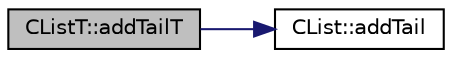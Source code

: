 digraph "CListT::addTailT"
{
  edge [fontname="Helvetica",fontsize="10",labelfontname="Helvetica",labelfontsize="10"];
  node [fontname="Helvetica",fontsize="10",shape=record];
  rankdir="LR";
  Node1 [label="CListT::addTailT",height=0.2,width=0.4,color="black", fillcolor="grey75", style="filled" fontcolor="black"];
  Node1 -> Node2 [color="midnightblue",fontsize="10",style="solid",fontname="Helvetica"];
  Node2 [label="CList::addTail",height=0.2,width=0.4,color="black", fillcolor="white", style="filled",URL="$df/db6/class_c_list.html#a81c34b9127ccce385b6699b9eaa799d1"];
}
